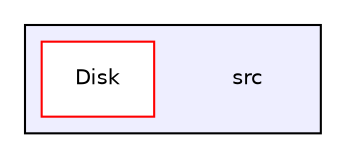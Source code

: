 digraph "/Users/jcowles/Desktop/workspace/py.Disk/src" {
  bgcolor=transparent;
  compound=true
  node [ fontsize="10", fontname="Helvetica"];
  edge [ labelfontsize="10", labelfontname="Helvetica"];
  subgraph clusterdir_68267d1309a1af8e8297ef4c3efbcdba {
    graph [ bgcolor="#eeeeff", pencolor="black", label="" URL="dir_68267d1309a1af8e8297ef4c3efbcdba.html"];
    dir_68267d1309a1af8e8297ef4c3efbcdba [shape=plaintext label="src"];
    dir_47fc0d7b6ba4b1677fa8a84de58435ea [shape=box label="Disk" color="red" fillcolor="white" style="filled" URL="dir_47fc0d7b6ba4b1677fa8a84de58435ea.html"];
  }
}
